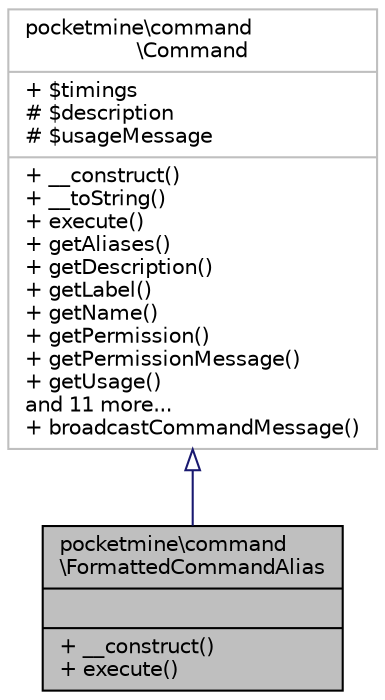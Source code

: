 digraph "pocketmine\command\FormattedCommandAlias"
{
 // INTERACTIVE_SVG=YES
 // LATEX_PDF_SIZE
  edge [fontname="Helvetica",fontsize="10",labelfontname="Helvetica",labelfontsize="10"];
  node [fontname="Helvetica",fontsize="10",shape=record];
  Node1 [label="{pocketmine\\command\l\\FormattedCommandAlias\n||+ __construct()\l+ execute()\l}",height=0.2,width=0.4,color="black", fillcolor="grey75", style="filled", fontcolor="black",tooltip=" "];
  Node2 -> Node1 [dir="back",color="midnightblue",fontsize="10",style="solid",arrowtail="onormal",fontname="Helvetica"];
  Node2 [label="{pocketmine\\command\l\\Command\n|+ $timings\l# $description\l# $usageMessage\l|+ __construct()\l+ __toString()\l+ execute()\l+ getAliases()\l+ getDescription()\l+ getLabel()\l+ getName()\l+ getPermission()\l+ getPermissionMessage()\l+ getUsage()\land 11 more...\l+ broadcastCommandMessage()\l}",height=0.2,width=0.4,color="grey75", fillcolor="white", style="filled",URL="$d6/df1/classpocketmine_1_1command_1_1_command.html",tooltip=" "];
}
